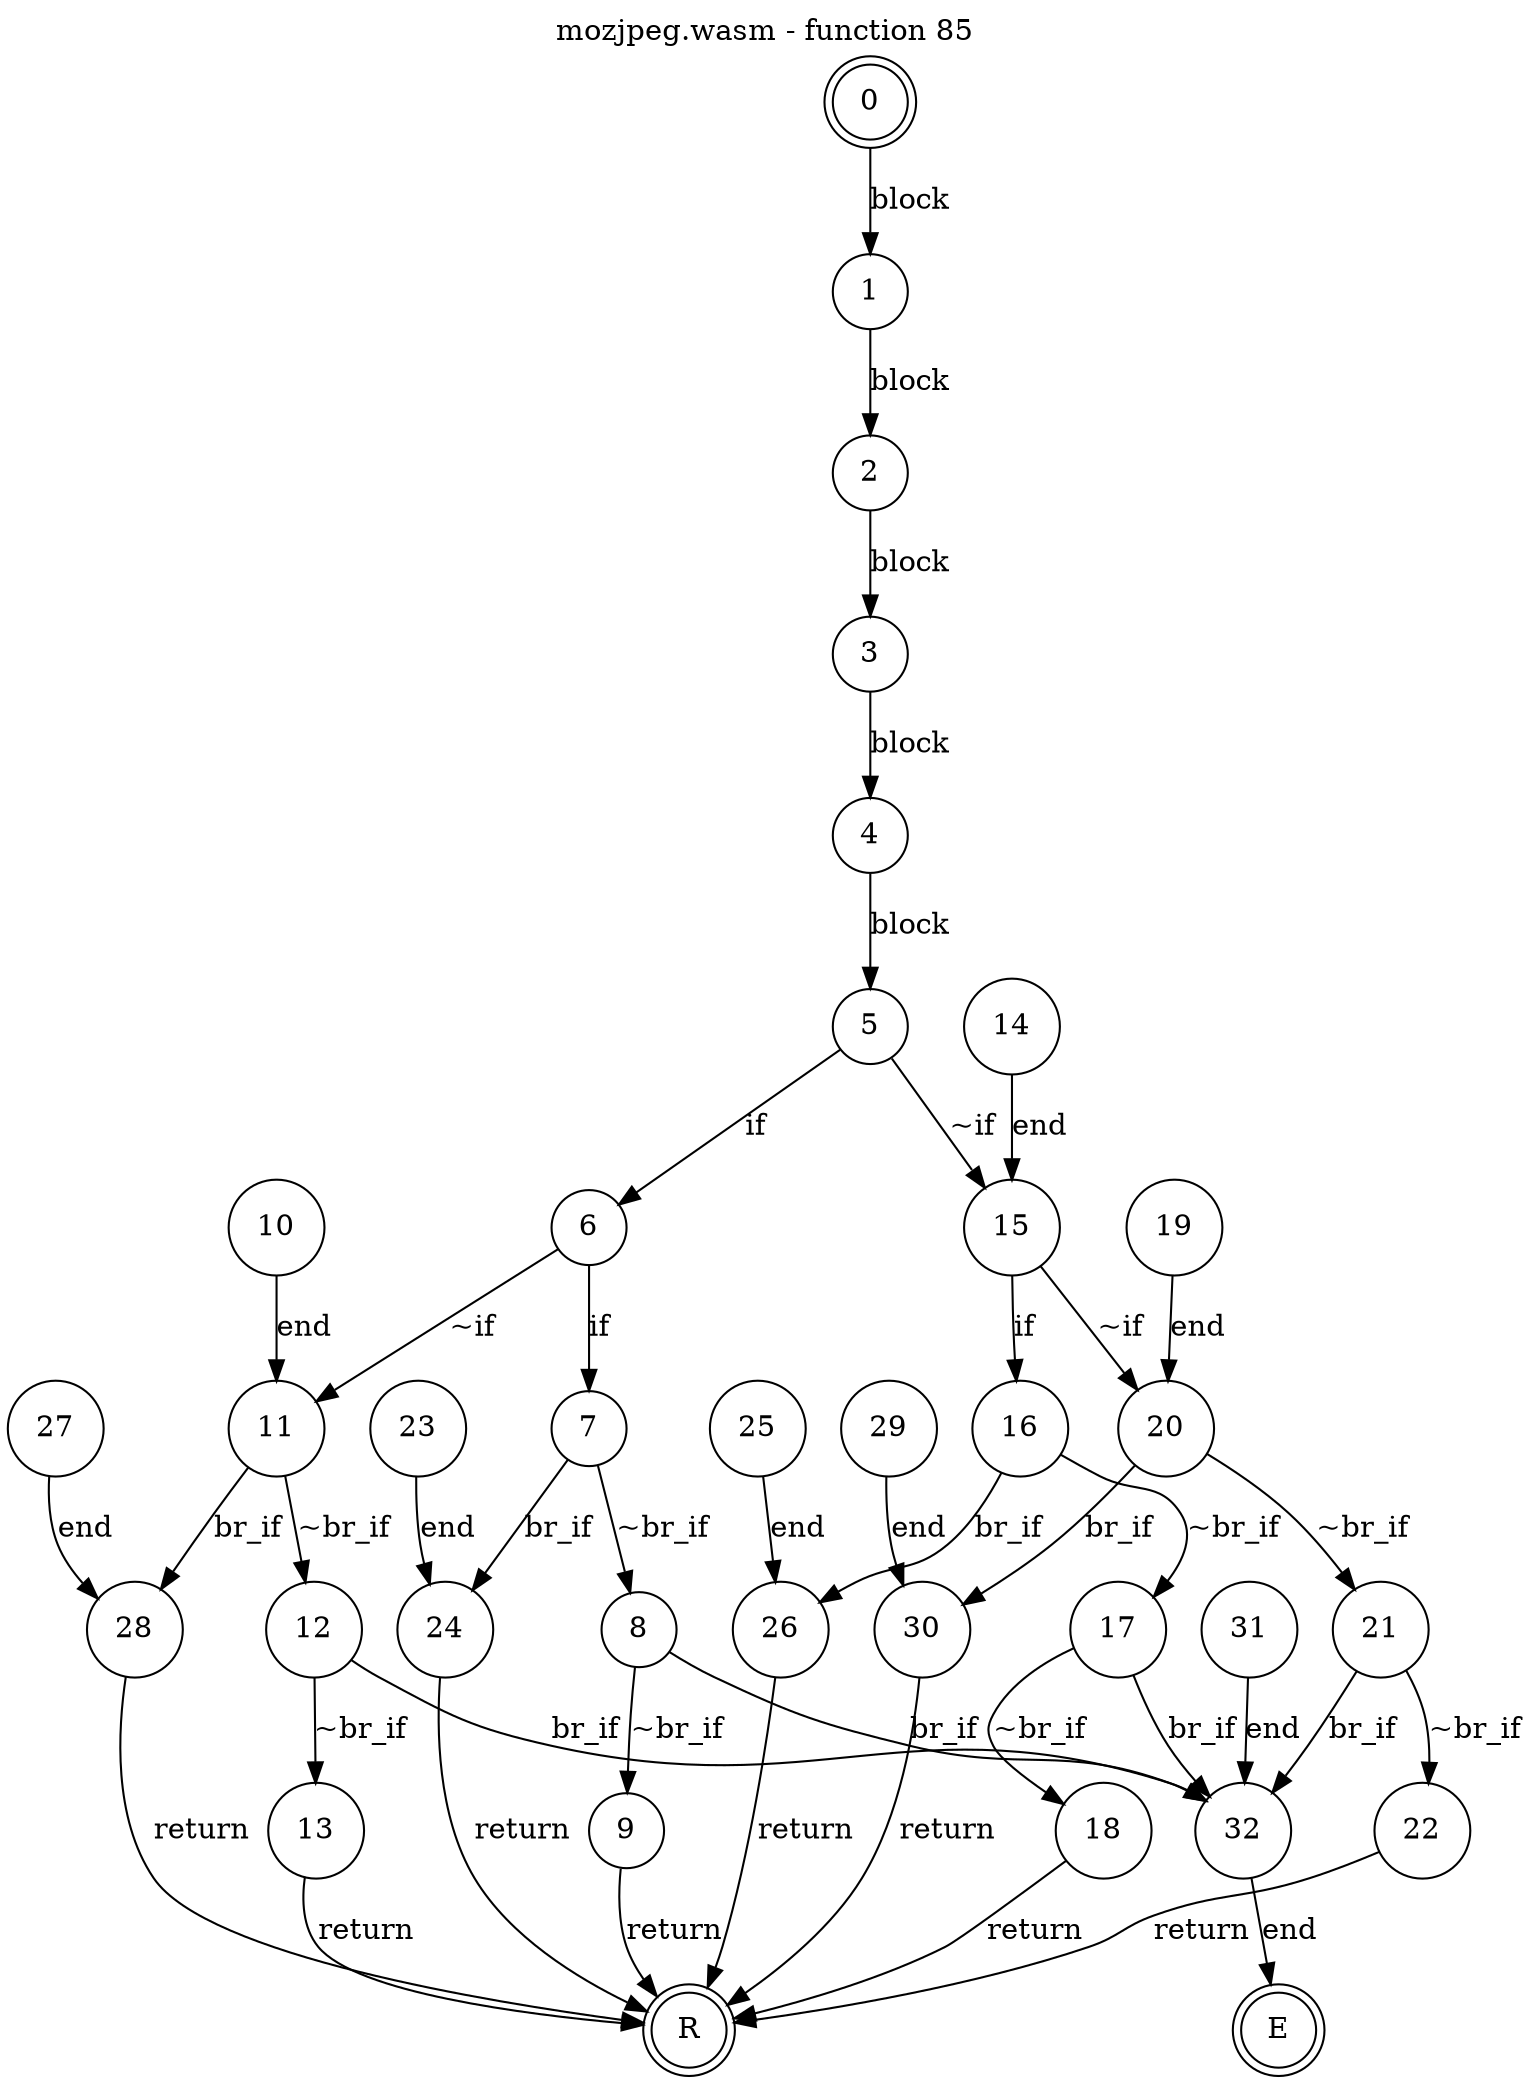 digraph finite_state_machine {
    label = "mozjpeg.wasm - function 85"
    labelloc =  t
    labelfontsize = 16
    labelfontcolor = black
    labelfontname = "Helvetica"
    node [shape = doublecircle]; 0 E R ;
    node [shape = circle];
    0 -> 1[label="block"];
    1 -> 2[label="block"];
    2 -> 3[label="block"];
    3 -> 4[label="block"];
    4 -> 5[label="block"];
    5 -> 6[label="if"];
    5 -> 15[label="~if"];
    6 -> 7[label="if"];
    6 -> 11[label="~if"];
    7 -> 8[label="~br_if"];
    7 -> 24[label="br_if"];
    8 -> 9[label="~br_if"];
    8 -> 32[label="br_if"];
    9 -> R[label="return"];
    10 -> 11[label="end"];
    11 -> 12[label="~br_if"];
    11 -> 28[label="br_if"];
    12 -> 13[label="~br_if"];
    12 -> 32[label="br_if"];
    13 -> R[label="return"];
    14 -> 15[label="end"];
    15 -> 16[label="if"];
    15 -> 20[label="~if"];
    16 -> 17[label="~br_if"];
    16 -> 26[label="br_if"];
    17 -> 18[label="~br_if"];
    17 -> 32[label="br_if"];
    18 -> R[label="return"];
    19 -> 20[label="end"];
    20 -> 21[label="~br_if"];
    20 -> 30[label="br_if"];
    21 -> 22[label="~br_if"];
    21 -> 32[label="br_if"];
    22 -> R[label="return"];
    23 -> 24[label="end"];
    24 -> R[label="return"];
    25 -> 26[label="end"];
    26 -> R[label="return"];
    27 -> 28[label="end"];
    28 -> R[label="return"];
    29 -> 30[label="end"];
    30 -> R[label="return"];
    31 -> 32[label="end"];
    32 -> E[label="end"];
}
